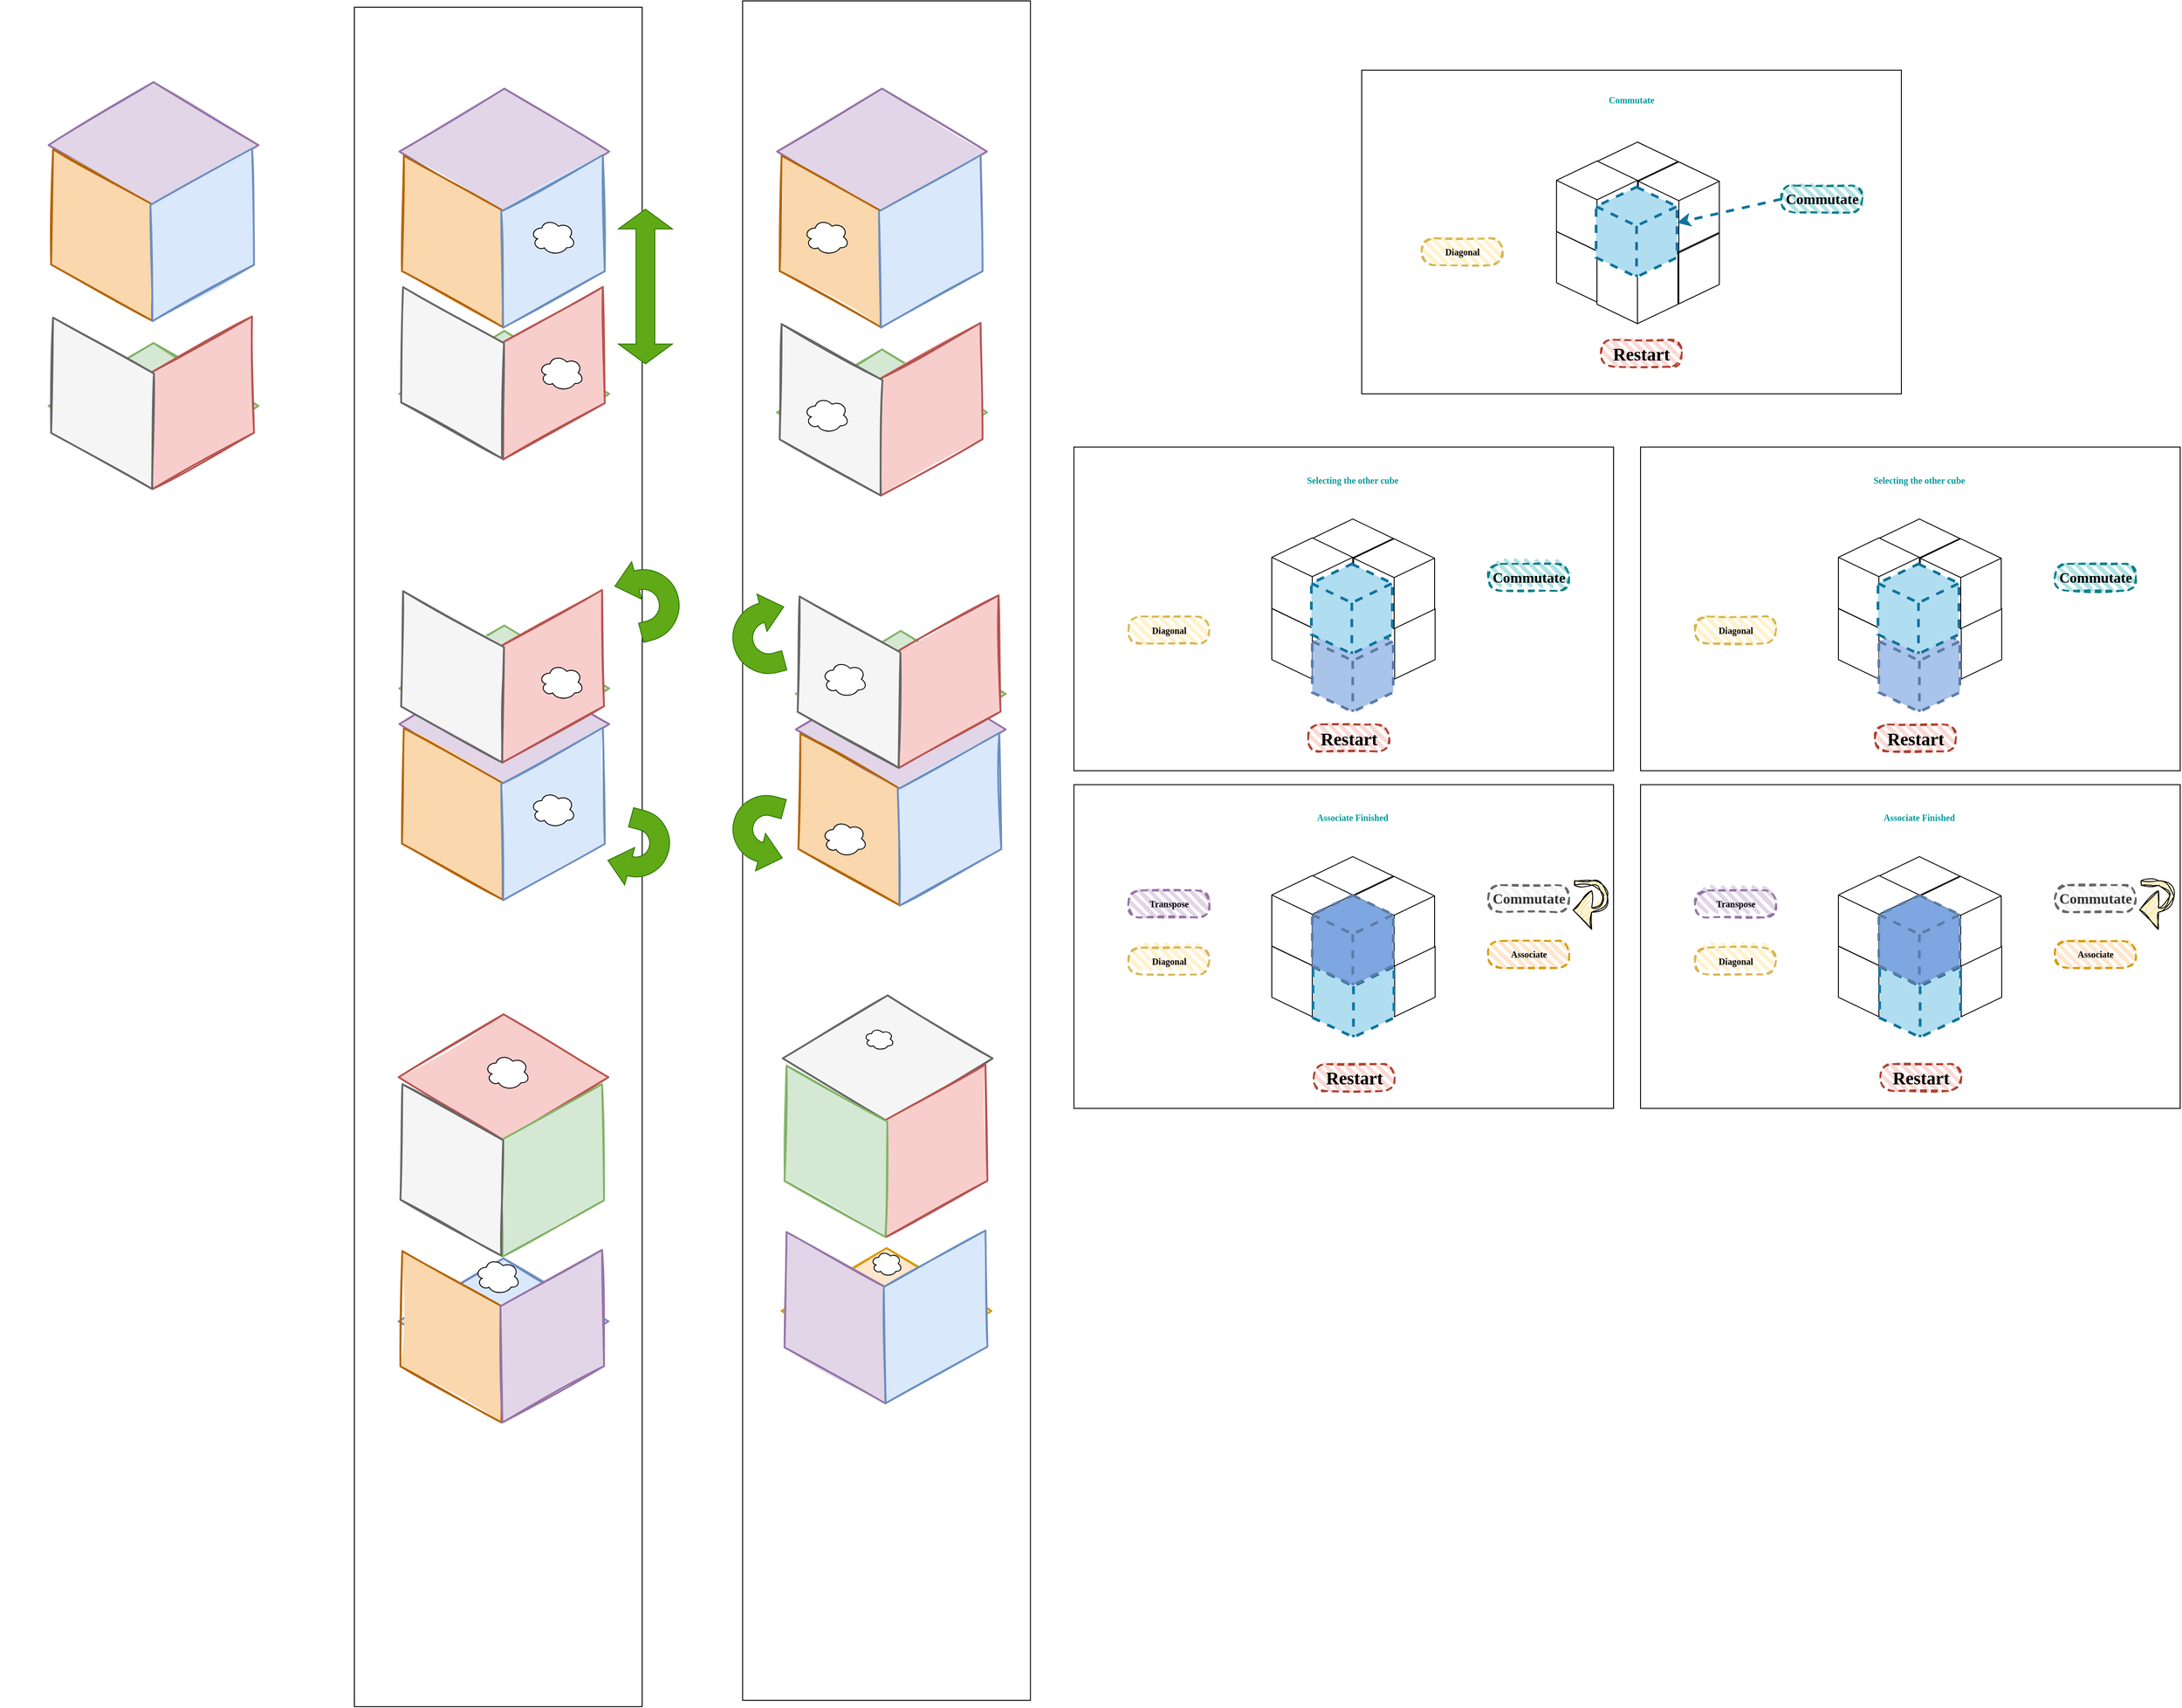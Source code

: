 <mxfile version="21.6.8" type="github">
  <diagram name="第 1 页" id="_g9lXYm47fpT5J8KI27-">
    <mxGraphModel dx="250" dy="1853" grid="1" gridSize="10" guides="1" tooltips="1" connect="1" arrows="1" fold="1" page="1" pageScale="1" pageWidth="827" pageHeight="1169" math="0" shadow="0">
      <root>
        <mxCell id="0" />
        <mxCell id="1" parent="0" />
        <mxCell id="emS_NjglVz8rNLvYVVVI-162" value="" style="rounded=0;whiteSpace=wrap;html=1;" vertex="1" parent="1">
          <mxGeometry x="2181.67" y="-77" width="320" height="1890" as="geometry" />
        </mxCell>
        <mxCell id="emS_NjglVz8rNLvYVVVI-142" value="" style="rounded=0;whiteSpace=wrap;html=1;" vertex="1" parent="1">
          <mxGeometry x="1750" y="-70" width="320" height="1890" as="geometry" />
        </mxCell>
        <mxCell id="emS_NjglVz8rNLvYVVVI-1" value="" style="rounded=0;whiteSpace=wrap;html=1;" vertex="1" parent="1">
          <mxGeometry x="2870.0" width="600" height="360" as="geometry" />
        </mxCell>
        <mxCell id="emS_NjglVz8rNLvYVVVI-2" value="" style="html=1;whiteSpace=wrap;shape=isoCube2;backgroundOutline=1;isoAngle=15;" vertex="1" parent="1">
          <mxGeometry x="3086.57" y="158" width="90" height="100" as="geometry" />
        </mxCell>
        <mxCell id="emS_NjglVz8rNLvYVVVI-3" value="" style="html=1;whiteSpace=wrap;shape=isoCube2;backgroundOutline=1;isoAngle=15;" vertex="1" parent="1">
          <mxGeometry x="3177.57" y="160" width="90" height="100" as="geometry" />
        </mxCell>
        <mxCell id="emS_NjglVz8rNLvYVVVI-4" value="" style="html=1;whiteSpace=wrap;shape=isoCube2;backgroundOutline=1;isoAngle=15;" vertex="1" parent="1">
          <mxGeometry x="3131.57" y="182" width="90" height="100" as="geometry" />
        </mxCell>
        <mxCell id="emS_NjglVz8rNLvYVVVI-5" value="" style="html=1;whiteSpace=wrap;shape=isoCube2;backgroundOutline=1;isoAngle=15;" vertex="1" parent="1">
          <mxGeometry x="3131.57" y="80" width="90" height="100" as="geometry" />
        </mxCell>
        <mxCell id="emS_NjglVz8rNLvYVVVI-6" value="" style="html=1;whiteSpace=wrap;shape=isoCube2;backgroundOutline=1;isoAngle=15;" vertex="1" parent="1">
          <mxGeometry x="3086.57" y="101" width="90" height="100" as="geometry" />
        </mxCell>
        <mxCell id="emS_NjglVz8rNLvYVVVI-7" value="" style="html=1;whiteSpace=wrap;shape=isoCube2;backgroundOutline=1;isoAngle=15;" vertex="1" parent="1">
          <mxGeometry x="3177.57" y="102" width="90" height="100" as="geometry" />
        </mxCell>
        <mxCell id="emS_NjglVz8rNLvYVVVI-8" value="" style="html=1;whiteSpace=wrap;shape=isoCube2;backgroundOutline=1;isoAngle=15;strokeColor=#10739e;fillColor=#b1ddf0;strokeWidth=3;dashed=1;" vertex="1" parent="1">
          <mxGeometry x="3130.57" y="130" width="90" height="100" as="geometry" />
        </mxCell>
        <mxCell id="emS_NjglVz8rNLvYVVVI-9" value="&lt;font size=&quot;1&quot; face=&quot;Comic Sans MS&quot;&gt;&lt;b style=&quot;font-size: 16px;&quot;&gt;Commutate&lt;/b&gt;&lt;/font&gt;" style="html=1;whiteSpace=wrap;shape=label;backgroundOutline=1;isoAngle=15;rounded=1;strokeWidth=2;fillWeight=4;hachureGap=8;hachureAngle=45;fillColor=#b0e3e6;sketch=1;arcSize=50;strokeColor=#0e8088;dashed=1;" vertex="1" parent="1">
          <mxGeometry x="3336.57" y="128.44" width="90" height="30" as="geometry" />
        </mxCell>
        <mxCell id="emS_NjglVz8rNLvYVVVI-11" value="&lt;font color=&quot;#009999&quot; size=&quot;1&quot; face=&quot;Comic Sans MS&quot;&gt;&lt;b style=&quot;&quot;&gt;Commutate&lt;br&gt;&lt;/b&gt;&lt;/font&gt;" style="html=1;whiteSpace=wrap;shape=label;backgroundOutline=1;isoAngle=15;rounded=1;strokeWidth=2;fillWeight=4;hachureGap=8;hachureAngle=45;fillColor=none;sketch=1;arcSize=50;strokeColor=none;" vertex="1" parent="1">
          <mxGeometry x="3090" y="18.44" width="160" height="30" as="geometry" />
        </mxCell>
        <mxCell id="emS_NjglVz8rNLvYVVVI-12" value="" style="endArrow=classic;html=1;rounded=1;exitX=0;exitY=0.5;exitDx=0;exitDy=0;strokeWidth=3;dashed=1;strokeColor=#10739E;" edge="1" parent="1" source="emS_NjglVz8rNLvYVVVI-9" target="emS_NjglVz8rNLvYVVVI-8">
          <mxGeometry width="50" height="50" relative="1" as="geometry">
            <mxPoint x="3306.57" y="301.44" as="sourcePoint" />
            <mxPoint x="3356.57" y="251.44" as="targetPoint" />
            <Array as="points" />
          </mxGeometry>
        </mxCell>
        <mxCell id="emS_NjglVz8rNLvYVVVI-13" value="" style="rounded=0;whiteSpace=wrap;html=1;" vertex="1" parent="1">
          <mxGeometry x="2550.0" y="419.16" width="600" height="360" as="geometry" />
        </mxCell>
        <mxCell id="emS_NjglVz8rNLvYVVVI-14" value="" style="html=1;whiteSpace=wrap;shape=isoCube2;backgroundOutline=1;isoAngle=15;" vertex="1" parent="1">
          <mxGeometry x="2770.0" y="577.16" width="90" height="100" as="geometry" />
        </mxCell>
        <mxCell id="emS_NjglVz8rNLvYVVVI-15" value="" style="html=1;whiteSpace=wrap;shape=isoCube2;backgroundOutline=1;isoAngle=15;" vertex="1" parent="1">
          <mxGeometry x="2861.57" y="577.16" width="90" height="100" as="geometry" />
        </mxCell>
        <mxCell id="emS_NjglVz8rNLvYVVVI-16" value="" style="html=1;whiteSpace=wrap;shape=isoCube2;backgroundOutline=1;isoAngle=15;" vertex="1" parent="1">
          <mxGeometry x="2815.0" y="499.16" width="90" height="100" as="geometry" />
        </mxCell>
        <mxCell id="emS_NjglVz8rNLvYVVVI-17" value="" style="html=1;whiteSpace=wrap;shape=isoCube2;backgroundOutline=1;isoAngle=15;" vertex="1" parent="1">
          <mxGeometry x="2770.0" y="520.16" width="90" height="100" as="geometry" />
        </mxCell>
        <mxCell id="emS_NjglVz8rNLvYVVVI-18" value="" style="html=1;whiteSpace=wrap;shape=isoCube2;backgroundOutline=1;isoAngle=15;" vertex="1" parent="1">
          <mxGeometry x="2861.0" y="521.16" width="90" height="100" as="geometry" />
        </mxCell>
        <mxCell id="emS_NjglVz8rNLvYVVVI-19" value="&lt;font color=&quot;#009999&quot; size=&quot;1&quot; face=&quot;Comic Sans MS&quot;&gt;&lt;b style=&quot;&quot;&gt;Selecting the other cube&lt;br&gt;&lt;/b&gt;&lt;/font&gt;" style="html=1;whiteSpace=wrap;shape=label;backgroundOutline=1;isoAngle=15;rounded=1;strokeWidth=2;fillWeight=4;hachureGap=8;hachureAngle=45;fillColor=none;sketch=1;arcSize=50;strokeColor=none;" vertex="1" parent="1">
          <mxGeometry x="2780.0" y="440.6" width="160" height="30" as="geometry" />
        </mxCell>
        <mxCell id="emS_NjglVz8rNLvYVVVI-20" value="" style="rounded=0;whiteSpace=wrap;html=1;" vertex="1" parent="1">
          <mxGeometry x="2550" y="794.66" width="600" height="360" as="geometry" />
        </mxCell>
        <mxCell id="emS_NjglVz8rNLvYVVVI-21" value="" style="html=1;whiteSpace=wrap;shape=isoCube2;backgroundOutline=1;isoAngle=15;" vertex="1" parent="1">
          <mxGeometry x="2770" y="952.66" width="90" height="100" as="geometry" />
        </mxCell>
        <mxCell id="emS_NjglVz8rNLvYVVVI-22" value="" style="html=1;whiteSpace=wrap;shape=isoCube2;backgroundOutline=1;isoAngle=15;" vertex="1" parent="1">
          <mxGeometry x="2861.57" y="952.66" width="90" height="100" as="geometry" />
        </mxCell>
        <mxCell id="emS_NjglVz8rNLvYVVVI-23" value="" style="html=1;whiteSpace=wrap;shape=isoCube2;backgroundOutline=1;isoAngle=15;" vertex="1" parent="1">
          <mxGeometry x="2815" y="874.66" width="90" height="100" as="geometry" />
        </mxCell>
        <mxCell id="emS_NjglVz8rNLvYVVVI-24" value="" style="html=1;whiteSpace=wrap;shape=isoCube2;backgroundOutline=1;isoAngle=15;" vertex="1" parent="1">
          <mxGeometry x="2770" y="895.66" width="90" height="100" as="geometry" />
        </mxCell>
        <mxCell id="emS_NjglVz8rNLvYVVVI-25" value="" style="html=1;whiteSpace=wrap;shape=isoCube2;backgroundOutline=1;isoAngle=15;" vertex="1" parent="1">
          <mxGeometry x="2861" y="896.66" width="90" height="100" as="geometry" />
        </mxCell>
        <mxCell id="emS_NjglVz8rNLvYVVVI-26" value="&lt;font color=&quot;#009999&quot; size=&quot;1&quot; face=&quot;Comic Sans MS&quot;&gt;&lt;b style=&quot;&quot;&gt;Associate Finished&lt;br&gt;&lt;/b&gt;&lt;/font&gt;" style="html=1;whiteSpace=wrap;shape=label;backgroundOutline=1;isoAngle=15;rounded=1;strokeWidth=2;fillWeight=4;hachureGap=8;hachureAngle=45;fillColor=none;sketch=1;arcSize=50;strokeColor=none;" vertex="1" parent="1">
          <mxGeometry x="2780" y="816.1" width="160" height="30" as="geometry" />
        </mxCell>
        <mxCell id="emS_NjglVz8rNLvYVVVI-28" value="&lt;font size=&quot;1&quot; style=&quot;&quot; face=&quot;Comic Sans MS&quot;&gt;&lt;b style=&quot;&quot;&gt;Diagonal&lt;/b&gt;&lt;/font&gt;" style="html=1;whiteSpace=wrap;shape=label;backgroundOutline=1;isoAngle=15;rounded=1;strokeWidth=2;fillWeight=4;hachureGap=8;hachureAngle=45;fillColor=#fff2cc;sketch=1;arcSize=50;strokeColor=#d6b656;dashed=1;" vertex="1" parent="1">
          <mxGeometry x="2936.57" y="187.0" width="90" height="30" as="geometry" />
        </mxCell>
        <mxCell id="emS_NjglVz8rNLvYVVVI-29" value="&lt;font size=&quot;1&quot; face=&quot;Comic Sans MS&quot;&gt;&lt;b style=&quot;font-size: 16px;&quot;&gt;Commutate&lt;/b&gt;&lt;/font&gt;" style="html=1;whiteSpace=wrap;shape=label;backgroundOutline=1;isoAngle=15;rounded=1;strokeWidth=2;fillWeight=4;hachureGap=8;hachureAngle=45;fillColor=#b0e3e6;sketch=1;arcSize=50;strokeColor=#0e8088;dashed=1;" vertex="1" parent="1">
          <mxGeometry x="3010.57" y="549.06" width="90" height="30" as="geometry" />
        </mxCell>
        <mxCell id="emS_NjglVz8rNLvYVVVI-32" value="&lt;font size=&quot;1&quot; style=&quot;&quot; face=&quot;Comic Sans MS&quot;&gt;&lt;b style=&quot;&quot;&gt;Diagonal&lt;/b&gt;&lt;/font&gt;" style="html=1;whiteSpace=wrap;shape=label;backgroundOutline=1;isoAngle=15;rounded=1;strokeWidth=2;fillWeight=4;hachureGap=8;hachureAngle=45;fillColor=#fff2cc;sketch=1;arcSize=50;strokeColor=#d6b656;dashed=1;" vertex="1" parent="1">
          <mxGeometry x="2610.57" y="607.62" width="90" height="30" as="geometry" />
        </mxCell>
        <mxCell id="emS_NjglVz8rNLvYVVVI-33" value="" style="html=1;whiteSpace=wrap;shape=isoCube2;backgroundOutline=1;isoAngle=15;dashed=1;strokeWidth=3;strokeColor=#5D7BA6;fillColor=#A9C4EB;" vertex="1" parent="1">
          <mxGeometry x="2815.0" y="613.6" width="90" height="100" as="geometry" />
        </mxCell>
        <mxCell id="emS_NjglVz8rNLvYVVVI-34" value="" style="html=1;whiteSpace=wrap;shape=isoCube2;backgroundOutline=1;isoAngle=15;strokeColor=#10739e;fillColor=#B1DDF0;strokeWidth=3;dashed=1;" vertex="1" parent="1">
          <mxGeometry x="2814.0" y="549.16" width="90" height="100" as="geometry" />
        </mxCell>
        <mxCell id="emS_NjglVz8rNLvYVVVI-35" value="&lt;font size=&quot;1&quot; face=&quot;Comic Sans MS&quot;&gt;&lt;b style=&quot;font-size: 16px;&quot;&gt;Commutate&lt;/b&gt;&lt;/font&gt;" style="html=1;whiteSpace=wrap;shape=label;backgroundOutline=1;isoAngle=15;rounded=1;strokeWidth=2;fillWeight=4;hachureGap=8;hachureAngle=45;fillColor=#f5f5f5;sketch=1;arcSize=50;strokeColor=#666666;dashed=1;fontColor=#333333;" vertex="1" parent="1">
          <mxGeometry x="3010.57" y="906.34" width="90" height="30" as="geometry" />
        </mxCell>
        <mxCell id="emS_NjglVz8rNLvYVVVI-36" value="&lt;font size=&quot;1&quot; face=&quot;Comic Sans MS&quot;&gt;&lt;b style=&quot;&quot;&gt;Associate&lt;/b&gt;&lt;/font&gt;" style="html=1;whiteSpace=wrap;shape=label;backgroundOutline=1;isoAngle=15;rounded=1;strokeWidth=2;fillWeight=4;hachureGap=8;hachureAngle=45;fillColor=#ffe6cc;sketch=1;arcSize=50;strokeColor=#d79b00;dashed=1;" vertex="1" parent="1">
          <mxGeometry x="3010.57" y="968.45" width="90" height="30" as="geometry" />
        </mxCell>
        <mxCell id="emS_NjglVz8rNLvYVVVI-37" value="&lt;font size=&quot;1&quot; face=&quot;Comic Sans MS&quot;&gt;&lt;b style=&quot;&quot;&gt;Transpose&lt;/b&gt;&lt;/font&gt;" style="html=1;whiteSpace=wrap;shape=label;backgroundOutline=1;isoAngle=15;rounded=1;strokeWidth=2;fillWeight=4;hachureGap=8;hachureAngle=45;fillColor=#e1d5e7;sketch=1;arcSize=50;strokeColor=#9673a6;dashed=1;" vertex="1" parent="1">
          <mxGeometry x="2610.57" y="912.22" width="90" height="30" as="geometry" />
        </mxCell>
        <mxCell id="emS_NjglVz8rNLvYVVVI-38" value="&lt;font size=&quot;1&quot; style=&quot;&quot; face=&quot;Comic Sans MS&quot;&gt;&lt;b style=&quot;&quot;&gt;Diagonal&lt;/b&gt;&lt;/font&gt;" style="html=1;whiteSpace=wrap;shape=label;backgroundOutline=1;isoAngle=15;rounded=1;strokeWidth=2;fillWeight=4;hachureGap=8;hachureAngle=45;fillColor=#fff2cc;sketch=1;arcSize=50;strokeColor=#d6b656;dashed=1;" vertex="1" parent="1">
          <mxGeometry x="2610.57" y="975.78" width="90" height="30" as="geometry" />
        </mxCell>
        <mxCell id="emS_NjglVz8rNLvYVVVI-39" value="" style="html=1;shadow=0;dashed=0;align=center;verticalAlign=middle;shape=mxgraph.arrows2.uTurnArrow;dy=2.47;arrowHead=43;dx2=20.8;rotation=-180;fillStyle=zigzag;sketch=1;curveFitting=1;jiggle=2;fillColor=#FFD966;" vertex="1" parent="1">
          <mxGeometry x="3106.57" y="901.56" width="36.57" height="54" as="geometry" />
        </mxCell>
        <mxCell id="emS_NjglVz8rNLvYVVVI-40" value="" style="html=1;whiteSpace=wrap;shape=isoCube2;backgroundOutline=1;isoAngle=15;dashed=1;strokeWidth=3;strokeColor=#10739E;fillColor=#B1DDF0;" vertex="1" parent="1">
          <mxGeometry x="2815.81" y="975.54" width="90" height="100" as="geometry" />
        </mxCell>
        <mxCell id="emS_NjglVz8rNLvYVVVI-41" value="" style="html=1;whiteSpace=wrap;shape=isoCube2;backgroundOutline=1;isoAngle=15;strokeColor=#5D7BA6;fillColor=#7EA6E0;strokeWidth=3;dashed=1;" vertex="1" parent="1">
          <mxGeometry x="2815" y="917.66" width="90" height="100" as="geometry" />
        </mxCell>
        <mxCell id="emS_NjglVz8rNLvYVVVI-42" value="&lt;font face=&quot;Comic Sans MS&quot; style=&quot;font-size: 20px;&quot;&gt;&lt;b&gt;Restart&lt;/b&gt;&lt;/font&gt;" style="html=1;whiteSpace=wrap;shape=label;backgroundOutline=1;isoAngle=15;rounded=1;strokeWidth=2;fillWeight=4;hachureGap=8;hachureAngle=45;fillColor=#fad9d5;sketch=1;arcSize=50;strokeColor=#ae4132;dashed=1;" vertex="1" parent="1">
          <mxGeometry x="3135.81" y="299.88" width="90" height="30" as="geometry" />
        </mxCell>
        <mxCell id="emS_NjglVz8rNLvYVVVI-43" value="&lt;font face=&quot;Comic Sans MS&quot; style=&quot;font-size: 20px;&quot;&gt;&lt;b&gt;Restart&lt;/b&gt;&lt;/font&gt;" style="html=1;whiteSpace=wrap;shape=label;backgroundOutline=1;isoAngle=15;rounded=1;strokeWidth=2;fillWeight=4;hachureGap=8;hachureAngle=45;fillColor=#fad9d5;sketch=1;arcSize=50;strokeColor=#ae4132;dashed=1;" vertex="1" parent="1">
          <mxGeometry x="2810.57" y="727.66" width="90" height="30" as="geometry" />
        </mxCell>
        <mxCell id="emS_NjglVz8rNLvYVVVI-44" value="&lt;font face=&quot;Comic Sans MS&quot; style=&quot;font-size: 20px;&quot;&gt;&lt;b&gt;Restart&lt;/b&gt;&lt;/font&gt;" style="html=1;whiteSpace=wrap;shape=label;backgroundOutline=1;isoAngle=15;rounded=1;strokeWidth=2;fillWeight=4;hachureGap=8;hachureAngle=45;fillColor=#fad9d5;sketch=1;arcSize=50;strokeColor=#ae4132;dashed=1;" vertex="1" parent="1">
          <mxGeometry x="2816.57" y="1105.38" width="90" height="30" as="geometry" />
        </mxCell>
        <mxCell id="emS_NjglVz8rNLvYVVVI-45" value="" style="rounded=0;whiteSpace=wrap;html=1;" vertex="1" parent="1">
          <mxGeometry x="3180.0" y="419.16" width="600" height="360" as="geometry" />
        </mxCell>
        <mxCell id="emS_NjglVz8rNLvYVVVI-46" value="" style="html=1;whiteSpace=wrap;shape=isoCube2;backgroundOutline=1;isoAngle=15;" vertex="1" parent="1">
          <mxGeometry x="3400.0" y="577.16" width="90" height="100" as="geometry" />
        </mxCell>
        <mxCell id="emS_NjglVz8rNLvYVVVI-47" value="" style="html=1;whiteSpace=wrap;shape=isoCube2;backgroundOutline=1;isoAngle=15;" vertex="1" parent="1">
          <mxGeometry x="3491.57" y="577.16" width="90" height="100" as="geometry" />
        </mxCell>
        <mxCell id="emS_NjglVz8rNLvYVVVI-48" value="" style="html=1;whiteSpace=wrap;shape=isoCube2;backgroundOutline=1;isoAngle=15;" vertex="1" parent="1">
          <mxGeometry x="3445.0" y="499.16" width="90" height="100" as="geometry" />
        </mxCell>
        <mxCell id="emS_NjglVz8rNLvYVVVI-49" value="" style="html=1;whiteSpace=wrap;shape=isoCube2;backgroundOutline=1;isoAngle=15;" vertex="1" parent="1">
          <mxGeometry x="3400.0" y="520.16" width="90" height="100" as="geometry" />
        </mxCell>
        <mxCell id="emS_NjglVz8rNLvYVVVI-50" value="" style="html=1;whiteSpace=wrap;shape=isoCube2;backgroundOutline=1;isoAngle=15;" vertex="1" parent="1">
          <mxGeometry x="3491.0" y="521.16" width="90" height="100" as="geometry" />
        </mxCell>
        <mxCell id="emS_NjglVz8rNLvYVVVI-51" value="&lt;font color=&quot;#009999&quot; size=&quot;1&quot; face=&quot;Comic Sans MS&quot;&gt;&lt;b style=&quot;&quot;&gt;Selecting the other cube&lt;br&gt;&lt;/b&gt;&lt;/font&gt;" style="html=1;whiteSpace=wrap;shape=label;backgroundOutline=1;isoAngle=15;rounded=1;strokeWidth=2;fillWeight=4;hachureGap=8;hachureAngle=45;fillColor=none;sketch=1;arcSize=50;strokeColor=none;" vertex="1" parent="1">
          <mxGeometry x="3410.0" y="440.6" width="160" height="30" as="geometry" />
        </mxCell>
        <mxCell id="emS_NjglVz8rNLvYVVVI-52" value="" style="rounded=0;whiteSpace=wrap;html=1;" vertex="1" parent="1">
          <mxGeometry x="3180" y="794.66" width="600" height="360" as="geometry" />
        </mxCell>
        <mxCell id="emS_NjglVz8rNLvYVVVI-53" value="" style="html=1;whiteSpace=wrap;shape=isoCube2;backgroundOutline=1;isoAngle=15;" vertex="1" parent="1">
          <mxGeometry x="3400" y="952.66" width="90" height="100" as="geometry" />
        </mxCell>
        <mxCell id="emS_NjglVz8rNLvYVVVI-54" value="" style="html=1;whiteSpace=wrap;shape=isoCube2;backgroundOutline=1;isoAngle=15;" vertex="1" parent="1">
          <mxGeometry x="3491.57" y="952.66" width="90" height="100" as="geometry" />
        </mxCell>
        <mxCell id="emS_NjglVz8rNLvYVVVI-55" value="" style="html=1;whiteSpace=wrap;shape=isoCube2;backgroundOutline=1;isoAngle=15;" vertex="1" parent="1">
          <mxGeometry x="3445" y="874.66" width="90" height="100" as="geometry" />
        </mxCell>
        <mxCell id="emS_NjglVz8rNLvYVVVI-56" value="" style="html=1;whiteSpace=wrap;shape=isoCube2;backgroundOutline=1;isoAngle=15;" vertex="1" parent="1">
          <mxGeometry x="3400" y="895.66" width="90" height="100" as="geometry" />
        </mxCell>
        <mxCell id="emS_NjglVz8rNLvYVVVI-57" value="" style="html=1;whiteSpace=wrap;shape=isoCube2;backgroundOutline=1;isoAngle=15;" vertex="1" parent="1">
          <mxGeometry x="3491" y="896.66" width="90" height="100" as="geometry" />
        </mxCell>
        <mxCell id="emS_NjglVz8rNLvYVVVI-58" value="&lt;font color=&quot;#009999&quot; size=&quot;1&quot; face=&quot;Comic Sans MS&quot;&gt;&lt;b style=&quot;&quot;&gt;Associate Finished&lt;br&gt;&lt;/b&gt;&lt;/font&gt;" style="html=1;whiteSpace=wrap;shape=label;backgroundOutline=1;isoAngle=15;rounded=1;strokeWidth=2;fillWeight=4;hachureGap=8;hachureAngle=45;fillColor=none;sketch=1;arcSize=50;strokeColor=none;" vertex="1" parent="1">
          <mxGeometry x="3410" y="816.1" width="160" height="30" as="geometry" />
        </mxCell>
        <mxCell id="emS_NjglVz8rNLvYVVVI-59" value="&lt;font size=&quot;1&quot; face=&quot;Comic Sans MS&quot;&gt;&lt;b style=&quot;font-size: 16px;&quot;&gt;Commutate&lt;/b&gt;&lt;/font&gt;" style="html=1;whiteSpace=wrap;shape=label;backgroundOutline=1;isoAngle=15;rounded=1;strokeWidth=2;fillWeight=4;hachureGap=8;hachureAngle=45;fillColor=#b0e3e6;sketch=1;arcSize=50;strokeColor=#0e8088;dashed=1;" vertex="1" parent="1">
          <mxGeometry x="3640.57" y="549.06" width="90" height="30" as="geometry" />
        </mxCell>
        <mxCell id="emS_NjglVz8rNLvYVVVI-60" value="&lt;font size=&quot;1&quot; style=&quot;&quot; face=&quot;Comic Sans MS&quot;&gt;&lt;b style=&quot;&quot;&gt;Diagonal&lt;/b&gt;&lt;/font&gt;" style="html=1;whiteSpace=wrap;shape=label;backgroundOutline=1;isoAngle=15;rounded=1;strokeWidth=2;fillWeight=4;hachureGap=8;hachureAngle=45;fillColor=#fff2cc;sketch=1;arcSize=50;strokeColor=#d6b656;dashed=1;" vertex="1" parent="1">
          <mxGeometry x="3240.57" y="607.62" width="90" height="30" as="geometry" />
        </mxCell>
        <mxCell id="emS_NjglVz8rNLvYVVVI-61" value="" style="html=1;whiteSpace=wrap;shape=isoCube2;backgroundOutline=1;isoAngle=15;dashed=1;strokeWidth=3;strokeColor=#5D7BA6;fillColor=#A9C4EB;" vertex="1" parent="1">
          <mxGeometry x="3445.0" y="613.6" width="90" height="100" as="geometry" />
        </mxCell>
        <mxCell id="emS_NjglVz8rNLvYVVVI-62" value="" style="html=1;whiteSpace=wrap;shape=isoCube2;backgroundOutline=1;isoAngle=15;strokeColor=#10739e;fillColor=#B1DDF0;strokeWidth=3;dashed=1;" vertex="1" parent="1">
          <mxGeometry x="3444.0" y="549.16" width="90" height="100" as="geometry" />
        </mxCell>
        <mxCell id="emS_NjglVz8rNLvYVVVI-63" value="&lt;font size=&quot;1&quot; face=&quot;Comic Sans MS&quot;&gt;&lt;b style=&quot;font-size: 16px;&quot;&gt;Commutate&lt;/b&gt;&lt;/font&gt;" style="html=1;whiteSpace=wrap;shape=label;backgroundOutline=1;isoAngle=15;rounded=1;strokeWidth=2;fillWeight=4;hachureGap=8;hachureAngle=45;fillColor=#f5f5f5;sketch=1;arcSize=50;strokeColor=#666666;dashed=1;fontColor=#333333;" vertex="1" parent="1">
          <mxGeometry x="3640.57" y="906.34" width="90" height="30" as="geometry" />
        </mxCell>
        <mxCell id="emS_NjglVz8rNLvYVVVI-64" value="&lt;font size=&quot;1&quot; face=&quot;Comic Sans MS&quot;&gt;&lt;b style=&quot;&quot;&gt;Associate&lt;/b&gt;&lt;/font&gt;" style="html=1;whiteSpace=wrap;shape=label;backgroundOutline=1;isoAngle=15;rounded=1;strokeWidth=2;fillWeight=4;hachureGap=8;hachureAngle=45;fillColor=#ffe6cc;sketch=1;arcSize=50;strokeColor=#d79b00;dashed=1;" vertex="1" parent="1">
          <mxGeometry x="3640.57" y="968.45" width="90" height="30" as="geometry" />
        </mxCell>
        <mxCell id="emS_NjglVz8rNLvYVVVI-65" value="&lt;font size=&quot;1&quot; face=&quot;Comic Sans MS&quot;&gt;&lt;b style=&quot;&quot;&gt;Transpose&lt;/b&gt;&lt;/font&gt;" style="html=1;whiteSpace=wrap;shape=label;backgroundOutline=1;isoAngle=15;rounded=1;strokeWidth=2;fillWeight=4;hachureGap=8;hachureAngle=45;fillColor=#e1d5e7;sketch=1;arcSize=50;strokeColor=#9673a6;dashed=1;" vertex="1" parent="1">
          <mxGeometry x="3240.57" y="912.22" width="90" height="30" as="geometry" />
        </mxCell>
        <mxCell id="emS_NjglVz8rNLvYVVVI-66" value="&lt;font size=&quot;1&quot; style=&quot;&quot; face=&quot;Comic Sans MS&quot;&gt;&lt;b style=&quot;&quot;&gt;Diagonal&lt;/b&gt;&lt;/font&gt;" style="html=1;whiteSpace=wrap;shape=label;backgroundOutline=1;isoAngle=15;rounded=1;strokeWidth=2;fillWeight=4;hachureGap=8;hachureAngle=45;fillColor=#fff2cc;sketch=1;arcSize=50;strokeColor=#d6b656;dashed=1;" vertex="1" parent="1">
          <mxGeometry x="3240.57" y="975.78" width="90" height="30" as="geometry" />
        </mxCell>
        <mxCell id="emS_NjglVz8rNLvYVVVI-67" value="" style="html=1;shadow=0;dashed=0;align=center;verticalAlign=middle;shape=mxgraph.arrows2.uTurnArrow;dy=2.47;arrowHead=43;dx2=20.8;rotation=-180;fillStyle=zigzag;sketch=1;curveFitting=1;jiggle=2;fillColor=#FFD966;" vertex="1" parent="1">
          <mxGeometry x="3736.57" y="901.56" width="36.57" height="54" as="geometry" />
        </mxCell>
        <mxCell id="emS_NjglVz8rNLvYVVVI-68" value="" style="html=1;whiteSpace=wrap;shape=isoCube2;backgroundOutline=1;isoAngle=15;dashed=1;strokeWidth=3;strokeColor=#10739E;fillColor=#B1DDF0;" vertex="1" parent="1">
          <mxGeometry x="3445.81" y="975.54" width="90" height="100" as="geometry" />
        </mxCell>
        <mxCell id="emS_NjglVz8rNLvYVVVI-69" value="" style="html=1;whiteSpace=wrap;shape=isoCube2;backgroundOutline=1;isoAngle=15;strokeColor=#5D7BA6;fillColor=#7EA6E0;strokeWidth=3;dashed=1;" vertex="1" parent="1">
          <mxGeometry x="3445" y="917.66" width="90" height="100" as="geometry" />
        </mxCell>
        <mxCell id="emS_NjglVz8rNLvYVVVI-70" value="&lt;font face=&quot;Comic Sans MS&quot; style=&quot;font-size: 20px;&quot;&gt;&lt;b&gt;Restart&lt;/b&gt;&lt;/font&gt;" style="html=1;whiteSpace=wrap;shape=label;backgroundOutline=1;isoAngle=15;rounded=1;strokeWidth=2;fillWeight=4;hachureGap=8;hachureAngle=45;fillColor=#fad9d5;sketch=1;arcSize=50;strokeColor=#ae4132;dashed=1;" vertex="1" parent="1">
          <mxGeometry x="3440.57" y="727.66" width="90" height="30" as="geometry" />
        </mxCell>
        <mxCell id="emS_NjglVz8rNLvYVVVI-71" value="&lt;font face=&quot;Comic Sans MS&quot; style=&quot;font-size: 20px;&quot;&gt;&lt;b&gt;Restart&lt;/b&gt;&lt;/font&gt;" style="html=1;whiteSpace=wrap;shape=label;backgroundOutline=1;isoAngle=15;rounded=1;strokeWidth=2;fillWeight=4;hachureGap=8;hachureAngle=45;fillColor=#fad9d5;sketch=1;arcSize=50;strokeColor=#ae4132;dashed=1;" vertex="1" parent="1">
          <mxGeometry x="3446.57" y="1105.38" width="90" height="30" as="geometry" />
        </mxCell>
        <mxCell id="emS_NjglVz8rNLvYVVVI-72" value="" style="html=1;whiteSpace=wrap;aspect=fixed;shape=rhombus;perimeter=rhombusPerimeter;strokeWidth=2;fillWeight=-1;hachureGap=8;fillStyle=solid;fillColor=#e1d5e7;sketch=1;strokeColor=#9673a6;" vertex="1" parent="1">
          <mxGeometry x="1410" y="13.39" width="233.33" height="140" as="geometry" />
        </mxCell>
        <mxCell id="emS_NjglVz8rNLvYVVVI-73" value="" style="html=1;whiteSpace=wrap;aspect=fixed;shape=rhombus;rotation=-120;fillColor=#fad7ac;strokeColor=#b46504;perimeter=rhombusPerimeter;strokeWidth=2;fillWeight=-1;hachureGap=8;fillStyle=solid;sketch=1;" vertex="1" parent="1">
          <mxGeometry x="1360" y="117.28" width="220" height="132" as="geometry" />
        </mxCell>
        <mxCell id="emS_NjglVz8rNLvYVVVI-74" value="" style="html=1;whiteSpace=wrap;aspect=fixed;shape=rhombus;rotation=120;fillColor=#dae8fc;strokeColor=#6c8ebf;perimeter=rhombusPerimeter;strokeWidth=2;fillWeight=-1;hachureGap=8;fillStyle=solid;sketch=1;" vertex="1" parent="1">
          <mxGeometry x="1470" y="116.78" width="221.67" height="133" as="geometry" />
        </mxCell>
        <mxCell id="emS_NjglVz8rNLvYVVVI-93" value="" style="html=1;whiteSpace=wrap;aspect=fixed;shape=rhombus;perimeter=rhombusPerimeter;strokeWidth=2;fillWeight=-1;hachureGap=8;fillStyle=solid;fillColor=#d5e8d4;sketch=1;strokeColor=#82b366;" vertex="1" parent="1">
          <mxGeometry x="1410" y="303.46" width="233.33" height="140" as="geometry" />
        </mxCell>
        <mxCell id="emS_NjglVz8rNLvYVVVI-81" value="" style="html=1;whiteSpace=wrap;aspect=fixed;shape=rhombus;rotation=120;fillColor=#f8cecc;strokeColor=#b85450;perimeter=rhombusPerimeter;strokeWidth=2;fillWeight=-1;hachureGap=8;fillStyle=solid;sketch=1;" vertex="1" parent="1">
          <mxGeometry x="1470" y="303.46" width="221.67" height="133" as="geometry" />
        </mxCell>
        <mxCell id="emS_NjglVz8rNLvYVVVI-80" value="" style="html=1;whiteSpace=wrap;aspect=fixed;shape=rhombus;rotation=-120;fillColor=#f5f5f5;strokeColor=#666666;perimeter=rhombusPerimeter;strokeWidth=2;fillWeight=-1;hachureGap=8;fillStyle=solid;sketch=1;fontColor=#333333;" vertex="1" parent="1">
          <mxGeometry x="1360" y="304.46" width="220" height="132" as="geometry" />
        </mxCell>
        <mxCell id="emS_NjglVz8rNLvYVVVI-98" value="" style="html=1;whiteSpace=wrap;aspect=fixed;shape=rhombus;perimeter=rhombusPerimeter;strokeWidth=2;fillWeight=-1;hachureGap=8;fillStyle=solid;fillColor=#e1d5e7;sketch=1;strokeColor=#9673a6;" vertex="1" parent="1">
          <mxGeometry x="1800" y="20.54" width="233.33" height="140" as="geometry" />
        </mxCell>
        <mxCell id="emS_NjglVz8rNLvYVVVI-99" value="" style="html=1;whiteSpace=wrap;aspect=fixed;shape=rhombus;rotation=-120;fillColor=#fad7ac;strokeColor=#b46504;perimeter=rhombusPerimeter;strokeWidth=2;fillWeight=-1;hachureGap=8;fillStyle=solid;sketch=1;" vertex="1" parent="1">
          <mxGeometry x="1750" y="124.43" width="220" height="132" as="geometry" />
        </mxCell>
        <mxCell id="emS_NjglVz8rNLvYVVVI-100" value="" style="html=1;whiteSpace=wrap;aspect=fixed;shape=rhombus;rotation=120;fillColor=#dae8fc;strokeColor=#6c8ebf;perimeter=rhombusPerimeter;strokeWidth=2;fillWeight=-1;hachureGap=8;fillStyle=solid;sketch=1;" vertex="1" parent="1">
          <mxGeometry x="1860" y="123.93" width="221.67" height="133" as="geometry" />
        </mxCell>
        <mxCell id="emS_NjglVz8rNLvYVVVI-101" value="" style="html=1;whiteSpace=wrap;aspect=fixed;shape=rhombus;perimeter=rhombusPerimeter;strokeWidth=2;fillWeight=-1;hachureGap=8;fillStyle=solid;fillColor=#d5e8d4;sketch=1;strokeColor=#82b366;" vertex="1" parent="1">
          <mxGeometry x="1800" y="290.0" width="233.33" height="140" as="geometry" />
        </mxCell>
        <mxCell id="emS_NjglVz8rNLvYVVVI-102" value="" style="html=1;whiteSpace=wrap;aspect=fixed;shape=rhombus;rotation=120;fillColor=#f8cecc;strokeColor=#b85450;perimeter=rhombusPerimeter;strokeWidth=2;fillWeight=-1;hachureGap=8;fillStyle=solid;sketch=1;" vertex="1" parent="1">
          <mxGeometry x="1860.01" y="270.58" width="221.67" height="133" as="geometry" />
        </mxCell>
        <mxCell id="emS_NjglVz8rNLvYVVVI-103" value="" style="html=1;whiteSpace=wrap;aspect=fixed;shape=rhombus;rotation=-120;fillColor=#f5f5f5;strokeColor=#666666;perimeter=rhombusPerimeter;strokeWidth=2;fillWeight=-1;hachureGap=8;fillStyle=solid;sketch=1;fontColor=#333333;" vertex="1" parent="1">
          <mxGeometry x="1749.17" y="270.58" width="220" height="132" as="geometry" />
        </mxCell>
        <mxCell id="emS_NjglVz8rNLvYVVVI-104" value="" style="ellipse;shape=cloud;whiteSpace=wrap;html=1;" vertex="1" parent="1">
          <mxGeometry x="1945.84" y="165.58" width="50" height="40" as="geometry" />
        </mxCell>
        <mxCell id="emS_NjglVz8rNLvYVVVI-105" value="" style="ellipse;shape=cloud;whiteSpace=wrap;html=1;" vertex="1" parent="1">
          <mxGeometry x="1955.01" y="316.58" width="50" height="40" as="geometry" />
        </mxCell>
        <mxCell id="emS_NjglVz8rNLvYVVVI-120" value="" style="html=1;whiteSpace=wrap;aspect=fixed;shape=rhombus;perimeter=rhombusPerimeter;strokeWidth=2;fillWeight=-1;hachureGap=8;fillStyle=solid;fillColor=#e1d5e7;sketch=1;strokeColor=#9673a6;" vertex="1" parent="1">
          <mxGeometry x="2220" y="20.54" width="233.33" height="140" as="geometry" />
        </mxCell>
        <mxCell id="emS_NjglVz8rNLvYVVVI-121" value="" style="html=1;whiteSpace=wrap;aspect=fixed;shape=rhombus;rotation=-120;fillColor=#fad7ac;strokeColor=#b46504;perimeter=rhombusPerimeter;strokeWidth=2;fillWeight=-1;hachureGap=8;fillStyle=solid;sketch=1;" vertex="1" parent="1">
          <mxGeometry x="2170" y="124.43" width="220" height="132" as="geometry" />
        </mxCell>
        <mxCell id="emS_NjglVz8rNLvYVVVI-122" value="" style="html=1;whiteSpace=wrap;aspect=fixed;shape=rhombus;rotation=120;fillColor=#dae8fc;strokeColor=#6c8ebf;perimeter=rhombusPerimeter;strokeWidth=2;fillWeight=-1;hachureGap=8;fillStyle=solid;sketch=1;" vertex="1" parent="1">
          <mxGeometry x="2280" y="123.93" width="221.67" height="133" as="geometry" />
        </mxCell>
        <mxCell id="emS_NjglVz8rNLvYVVVI-123" value="" style="html=1;whiteSpace=wrap;aspect=fixed;shape=rhombus;perimeter=rhombusPerimeter;strokeWidth=2;fillWeight=-1;hachureGap=8;fillStyle=solid;fillColor=#d5e8d4;sketch=1;strokeColor=#82b366;" vertex="1" parent="1">
          <mxGeometry x="2220" y="310.61" width="233.33" height="140" as="geometry" />
        </mxCell>
        <mxCell id="emS_NjglVz8rNLvYVVVI-124" value="" style="html=1;whiteSpace=wrap;aspect=fixed;shape=rhombus;rotation=120;fillColor=#f8cecc;strokeColor=#b85450;perimeter=rhombusPerimeter;strokeWidth=2;fillWeight=-1;hachureGap=8;fillStyle=solid;sketch=1;" vertex="1" parent="1">
          <mxGeometry x="2280" y="310.61" width="221.67" height="133" as="geometry" />
        </mxCell>
        <mxCell id="emS_NjglVz8rNLvYVVVI-125" value="" style="html=1;whiteSpace=wrap;aspect=fixed;shape=rhombus;rotation=-120;fillColor=#f5f5f5;strokeColor=#666666;perimeter=rhombusPerimeter;strokeWidth=2;fillWeight=-1;hachureGap=8;fillStyle=solid;sketch=1;fontColor=#333333;" vertex="1" parent="1">
          <mxGeometry x="2170" y="311.61" width="220" height="132" as="geometry" />
        </mxCell>
        <mxCell id="emS_NjglVz8rNLvYVVVI-126" value="" style="ellipse;shape=cloud;whiteSpace=wrap;html=1;" vertex="1" parent="1">
          <mxGeometry x="2250" y="165.58" width="50" height="40" as="geometry" />
        </mxCell>
        <mxCell id="emS_NjglVz8rNLvYVVVI-127" value="" style="ellipse;shape=cloud;whiteSpace=wrap;html=1;" vertex="1" parent="1">
          <mxGeometry x="2250" y="363.58" width="50" height="40" as="geometry" />
        </mxCell>
        <mxCell id="emS_NjglVz8rNLvYVVVI-134" value="" style="html=1;whiteSpace=wrap;aspect=fixed;shape=rhombus;perimeter=rhombusPerimeter;strokeWidth=2;fillWeight=-1;hachureGap=8;fillStyle=solid;fillColor=#e1d5e7;sketch=1;strokeColor=#9673a6;" vertex="1" parent="1">
          <mxGeometry x="1800" y="657.3" width="233.33" height="140" as="geometry" />
        </mxCell>
        <mxCell id="emS_NjglVz8rNLvYVVVI-135" value="" style="html=1;whiteSpace=wrap;aspect=fixed;shape=rhombus;rotation=-120;fillColor=#fad7ac;strokeColor=#b46504;perimeter=rhombusPerimeter;strokeWidth=2;fillWeight=-1;hachureGap=8;fillStyle=solid;sketch=1;" vertex="1" parent="1">
          <mxGeometry x="1750" y="761.19" width="220" height="132" as="geometry" />
        </mxCell>
        <mxCell id="emS_NjglVz8rNLvYVVVI-136" value="" style="html=1;whiteSpace=wrap;aspect=fixed;shape=rhombus;rotation=120;fillColor=#dae8fc;strokeColor=#6c8ebf;perimeter=rhombusPerimeter;strokeWidth=2;fillWeight=-1;hachureGap=8;fillStyle=solid;sketch=1;" vertex="1" parent="1">
          <mxGeometry x="1860" y="760.69" width="221.67" height="133" as="geometry" />
        </mxCell>
        <mxCell id="emS_NjglVz8rNLvYVVVI-137" value="" style="html=1;whiteSpace=wrap;aspect=fixed;shape=rhombus;perimeter=rhombusPerimeter;strokeWidth=2;fillWeight=-1;hachureGap=8;fillStyle=solid;fillColor=#d5e8d4;sketch=1;strokeColor=#82b366;" vertex="1" parent="1">
          <mxGeometry x="1800" y="617.66" width="233.33" height="140" as="geometry" />
        </mxCell>
        <mxCell id="emS_NjglVz8rNLvYVVVI-138" value="" style="html=1;whiteSpace=wrap;aspect=fixed;shape=rhombus;rotation=120;fillColor=#f8cecc;strokeColor=#b85450;perimeter=rhombusPerimeter;strokeWidth=2;fillWeight=-1;hachureGap=8;fillStyle=solid;sketch=1;" vertex="1" parent="1">
          <mxGeometry x="1859.17" y="607.62" width="221.67" height="133" as="geometry" />
        </mxCell>
        <mxCell id="emS_NjglVz8rNLvYVVVI-139" value="" style="html=1;whiteSpace=wrap;aspect=fixed;shape=rhombus;rotation=-120;fillColor=#f5f5f5;strokeColor=#666666;perimeter=rhombusPerimeter;strokeWidth=2;fillWeight=-1;hachureGap=8;fillStyle=solid;sketch=1;fontColor=#333333;" vertex="1" parent="1">
          <mxGeometry x="1749.17" y="608.62" width="220" height="132" as="geometry" />
        </mxCell>
        <mxCell id="emS_NjglVz8rNLvYVVVI-140" value="" style="ellipse;shape=cloud;whiteSpace=wrap;html=1;" vertex="1" parent="1">
          <mxGeometry x="1945.84" y="802.34" width="50" height="40" as="geometry" />
        </mxCell>
        <mxCell id="emS_NjglVz8rNLvYVVVI-141" value="" style="ellipse;shape=cloud;whiteSpace=wrap;html=1;" vertex="1" parent="1">
          <mxGeometry x="1955.01" y="660.59" width="50" height="40" as="geometry" />
        </mxCell>
        <mxCell id="emS_NjglVz8rNLvYVVVI-147" value="" style="html=1;whiteSpace=wrap;aspect=fixed;shape=rhombus;perimeter=rhombusPerimeter;strokeWidth=2;fillWeight=-1;hachureGap=8;fillStyle=solid;fillColor=#dae8fc;sketch=1;strokeColor=#6c8ebf;" vertex="1" parent="1">
          <mxGeometry x="1799.17" y="1321.55" width="233.33" height="140" as="geometry" />
        </mxCell>
        <mxCell id="emS_NjglVz8rNLvYVVVI-148" value="" style="html=1;whiteSpace=wrap;aspect=fixed;shape=rhombus;rotation=-120;fillColor=#fad7ac;strokeColor=#b46504;perimeter=rhombusPerimeter;strokeWidth=2;fillWeight=-1;hachureGap=8;fillStyle=solid;sketch=1;" vertex="1" parent="1">
          <mxGeometry x="1748.34" y="1342.55" width="220" height="132" as="geometry" />
        </mxCell>
        <mxCell id="emS_NjglVz8rNLvYVVVI-149" value="" style="html=1;whiteSpace=wrap;aspect=fixed;shape=rhombus;rotation=120;fillColor=#e1d5e7;strokeColor=#9673a6;perimeter=rhombusPerimeter;strokeWidth=2;fillWeight=-1;hachureGap=8;fillStyle=solid;sketch=1;" vertex="1" parent="1">
          <mxGeometry x="1859.17" y="1341.55" width="221.67" height="133" as="geometry" />
        </mxCell>
        <mxCell id="emS_NjglVz8rNLvYVVVI-150" value="" style="html=1;whiteSpace=wrap;aspect=fixed;shape=rhombus;perimeter=rhombusPerimeter;strokeWidth=2;fillWeight=-1;hachureGap=8;fillStyle=solid;fillColor=#f8cecc;sketch=1;strokeColor=#b85450;" vertex="1" parent="1">
          <mxGeometry x="1799.17" y="1050" width="233.33" height="140" as="geometry" />
        </mxCell>
        <mxCell id="emS_NjglVz8rNLvYVVVI-151" value="" style="html=1;whiteSpace=wrap;aspect=fixed;shape=rhombus;rotation=120;fillColor=#d5e8d4;strokeColor=#82b366;perimeter=rhombusPerimeter;strokeWidth=2;fillWeight=-1;hachureGap=8;fillStyle=solid;sketch=1;" vertex="1" parent="1">
          <mxGeometry x="1859.17" y="1157.09" width="221.67" height="133" as="geometry" />
        </mxCell>
        <mxCell id="emS_NjglVz8rNLvYVVVI-152" value="" style="html=1;whiteSpace=wrap;aspect=fixed;shape=rhombus;rotation=-120;fillColor=#f5f5f5;strokeColor=#666666;perimeter=rhombusPerimeter;strokeWidth=2;fillWeight=-1;hachureGap=8;fillStyle=solid;sketch=1;fontColor=#333333;" vertex="1" parent="1">
          <mxGeometry x="1748.34" y="1157.09" width="220" height="132" as="geometry" />
        </mxCell>
        <mxCell id="emS_NjglVz8rNLvYVVVI-153" value="" style="ellipse;shape=cloud;whiteSpace=wrap;html=1;" vertex="1" parent="1">
          <mxGeometry x="1884.17" y="1321.55" width="50" height="40" as="geometry" />
        </mxCell>
        <mxCell id="emS_NjglVz8rNLvYVVVI-154" value="" style="ellipse;shape=cloud;whiteSpace=wrap;html=1;" vertex="1" parent="1">
          <mxGeometry x="1895.01" y="1094.21" width="50" height="40" as="geometry" />
        </mxCell>
        <mxCell id="emS_NjglVz8rNLvYVVVI-156" value="" style="html=1;shadow=0;dashed=0;align=center;verticalAlign=middle;shape=mxgraph.arrows2.uTurnArrow;dy=11;arrowHead=43;dx2=25;rotation=-165;fillColor=#60a917;fontColor=#ffffff;strokeColor=#2D7600;" vertex="1" parent="1">
          <mxGeometry x="2048.59" y="825.28" width="50" height="85.44" as="geometry" />
        </mxCell>
        <mxCell id="emS_NjglVz8rNLvYVVVI-157" value="" style="html=1;shadow=0;dashed=0;align=center;verticalAlign=middle;shape=mxgraph.arrows2.uTurnArrow;dy=11;arrowHead=43;dx2=25;rotation=-15;flipH=1;fillColor=#60a917;fontColor=#ffffff;strokeColor=#2D7600;" vertex="1" parent="1">
          <mxGeometry x="2059.18" y="541.38" width="50" height="90.04" as="geometry" />
        </mxCell>
        <mxCell id="emS_NjglVz8rNLvYVVVI-161" value="" style="html=1;shadow=0;dashed=0;align=center;verticalAlign=middle;shape=mxgraph.arrows2.twoWayArrow;dy=0.65;dx=22;rotation=-90;fillColor=#60a917;fontColor=#ffffff;strokeColor=#2D7600;" vertex="1" parent="1">
          <mxGeometry x="1987.59" y="210.58" width="172" height="60" as="geometry" />
        </mxCell>
        <mxCell id="emS_NjglVz8rNLvYVVVI-163" value="" style="html=1;whiteSpace=wrap;aspect=fixed;shape=rhombus;perimeter=rhombusPerimeter;strokeWidth=2;fillWeight=-1;hachureGap=8;fillStyle=solid;fillColor=#e1d5e7;sketch=1;strokeColor=#9673a6;" vertex="1" parent="1">
          <mxGeometry x="2240.83" y="663.28" width="233.33" height="140" as="geometry" />
        </mxCell>
        <mxCell id="emS_NjglVz8rNLvYVVVI-164" value="" style="html=1;whiteSpace=wrap;aspect=fixed;shape=rhombus;rotation=-120;fillColor=#fad7ac;strokeColor=#b46504;perimeter=rhombusPerimeter;strokeWidth=2;fillWeight=-1;hachureGap=8;fillStyle=solid;sketch=1;" vertex="1" parent="1">
          <mxGeometry x="2190.83" y="767.17" width="220" height="132" as="geometry" />
        </mxCell>
        <mxCell id="emS_NjglVz8rNLvYVVVI-165" value="" style="html=1;whiteSpace=wrap;aspect=fixed;shape=rhombus;rotation=120;fillColor=#dae8fc;strokeColor=#6c8ebf;perimeter=rhombusPerimeter;strokeWidth=2;fillWeight=-1;hachureGap=8;fillStyle=solid;sketch=1;" vertex="1" parent="1">
          <mxGeometry x="2300.83" y="766.67" width="221.67" height="133" as="geometry" />
        </mxCell>
        <mxCell id="emS_NjglVz8rNLvYVVVI-166" value="" style="html=1;whiteSpace=wrap;aspect=fixed;shape=rhombus;perimeter=rhombusPerimeter;strokeWidth=2;fillWeight=-1;hachureGap=8;fillStyle=solid;fillColor=#d5e8d4;sketch=1;strokeColor=#82b366;" vertex="1" parent="1">
          <mxGeometry x="2240.83" y="623.64" width="233.33" height="140" as="geometry" />
        </mxCell>
        <mxCell id="emS_NjglVz8rNLvYVVVI-167" value="" style="html=1;whiteSpace=wrap;aspect=fixed;shape=rhombus;rotation=120;fillColor=#f8cecc;strokeColor=#b85450;perimeter=rhombusPerimeter;strokeWidth=2;fillWeight=-1;hachureGap=8;fillStyle=solid;sketch=1;" vertex="1" parent="1">
          <mxGeometry x="2300" y="613.6" width="221.67" height="133" as="geometry" />
        </mxCell>
        <mxCell id="emS_NjglVz8rNLvYVVVI-168" value="" style="html=1;whiteSpace=wrap;aspect=fixed;shape=rhombus;rotation=-120;fillColor=#f5f5f5;strokeColor=#666666;perimeter=rhombusPerimeter;strokeWidth=2;fillWeight=-1;hachureGap=8;fillStyle=solid;sketch=1;fontColor=#333333;" vertex="1" parent="1">
          <mxGeometry x="2190" y="614.6" width="220" height="132" as="geometry" />
        </mxCell>
        <mxCell id="emS_NjglVz8rNLvYVVVI-169" value="" style="ellipse;shape=cloud;whiteSpace=wrap;html=1;" vertex="1" parent="1">
          <mxGeometry x="2270" y="657.3" width="50" height="40" as="geometry" />
        </mxCell>
        <mxCell id="emS_NjglVz8rNLvYVVVI-170" value="" style="ellipse;shape=cloud;whiteSpace=wrap;html=1;" vertex="1" parent="1">
          <mxGeometry x="2270" y="834.66" width="50" height="40" as="geometry" />
        </mxCell>
        <mxCell id="emS_NjglVz8rNLvYVVVI-171" value="" style="html=1;shadow=0;dashed=0;align=center;verticalAlign=middle;shape=mxgraph.arrows2.uTurnArrow;dy=11;arrowHead=43;dx2=25;rotation=-15;flipH=0;fillColor=#60a917;fontColor=#ffffff;strokeColor=#2D7600;" vertex="1" parent="1">
          <mxGeometry x="2170" y="585" width="50" height="90.04" as="geometry" />
        </mxCell>
        <mxCell id="emS_NjglVz8rNLvYVVVI-172" value="" style="html=1;shadow=0;dashed=0;align=center;verticalAlign=middle;shape=mxgraph.arrows2.uTurnArrow;dy=11;arrowHead=43;dx2=25;rotation=-165;fillColor=#60a917;fontColor=#ffffff;strokeColor=#2D7600;flipH=1;" vertex="1" parent="1">
          <mxGeometry x="2170" y="803.28" width="50" height="85.44" as="geometry" />
        </mxCell>
        <mxCell id="emS_NjglVz8rNLvYVVVI-173" value="" style="html=1;whiteSpace=wrap;aspect=fixed;shape=rhombus;perimeter=rhombusPerimeter;strokeWidth=2;fillWeight=-1;hachureGap=8;fillStyle=solid;fillColor=#ffe6cc;sketch=1;strokeColor=#d79b00;" vertex="1" parent="1">
          <mxGeometry x="2225.01" y="1310" width="233.33" height="140" as="geometry" />
        </mxCell>
        <mxCell id="emS_NjglVz8rNLvYVVVI-174" value="" style="html=1;whiteSpace=wrap;aspect=fixed;shape=rhombus;rotation=-120;fillColor=#e1d5e7;strokeColor=#9673a6;perimeter=rhombusPerimeter;strokeWidth=2;fillWeight=-1;hachureGap=8;fillStyle=solid;sketch=1;" vertex="1" parent="1">
          <mxGeometry x="2175.42" y="1321.55" width="220" height="132" as="geometry" />
        </mxCell>
        <mxCell id="emS_NjglVz8rNLvYVVVI-175" value="" style="html=1;whiteSpace=wrap;aspect=fixed;shape=rhombus;rotation=120;fillColor=#dae8fc;strokeColor=#6c8ebf;perimeter=rhombusPerimeter;strokeWidth=2;fillWeight=-1;hachureGap=8;fillStyle=solid;sketch=1;" vertex="1" parent="1">
          <mxGeometry x="2285.42" y="1320.0" width="221.67" height="133" as="geometry" />
        </mxCell>
        <mxCell id="emS_NjglVz8rNLvYVVVI-176" value="" style="html=1;whiteSpace=wrap;aspect=fixed;shape=rhombus;perimeter=rhombusPerimeter;strokeWidth=2;fillWeight=-1;hachureGap=8;fillStyle=solid;sketch=1;fillColor=#f5f5f5;fontColor=#333333;strokeColor=#666666;" vertex="1" parent="1">
          <mxGeometry x="2226.25" y="1029" width="233.33" height="140" as="geometry" />
        </mxCell>
        <mxCell id="emS_NjglVz8rNLvYVVVI-177" value="" style="html=1;whiteSpace=wrap;aspect=fixed;shape=rhombus;rotation=120;fillColor=#f8cecc;strokeColor=#b85450;perimeter=rhombusPerimeter;strokeWidth=2;fillWeight=-1;hachureGap=8;fillStyle=solid;sketch=1;" vertex="1" parent="1">
          <mxGeometry x="2285.42" y="1135.38" width="221.67" height="133" as="geometry" />
        </mxCell>
        <mxCell id="emS_NjglVz8rNLvYVVVI-178" value="" style="html=1;whiteSpace=wrap;aspect=fixed;shape=rhombus;rotation=-120;fillColor=#d5e8d4;strokeColor=#82b366;perimeter=rhombusPerimeter;strokeWidth=2;fillWeight=-1;hachureGap=8;fillStyle=solid;sketch=1;" vertex="1" parent="1">
          <mxGeometry x="2175.42" y="1136.38" width="220" height="132" as="geometry" />
        </mxCell>
        <mxCell id="emS_NjglVz8rNLvYVVVI-179" value="" style="ellipse;shape=cloud;whiteSpace=wrap;html=1;" vertex="1" parent="1">
          <mxGeometry x="2316.67" y="1065.38" width="33.33" height="24.62" as="geometry" />
        </mxCell>
        <mxCell id="emS_NjglVz8rNLvYVVVI-180" value="" style="ellipse;shape=cloud;whiteSpace=wrap;html=1;" vertex="1" parent="1">
          <mxGeometry x="2324.39" y="1313.1" width="34.58" height="28.45" as="geometry" />
        </mxCell>
      </root>
    </mxGraphModel>
  </diagram>
</mxfile>
